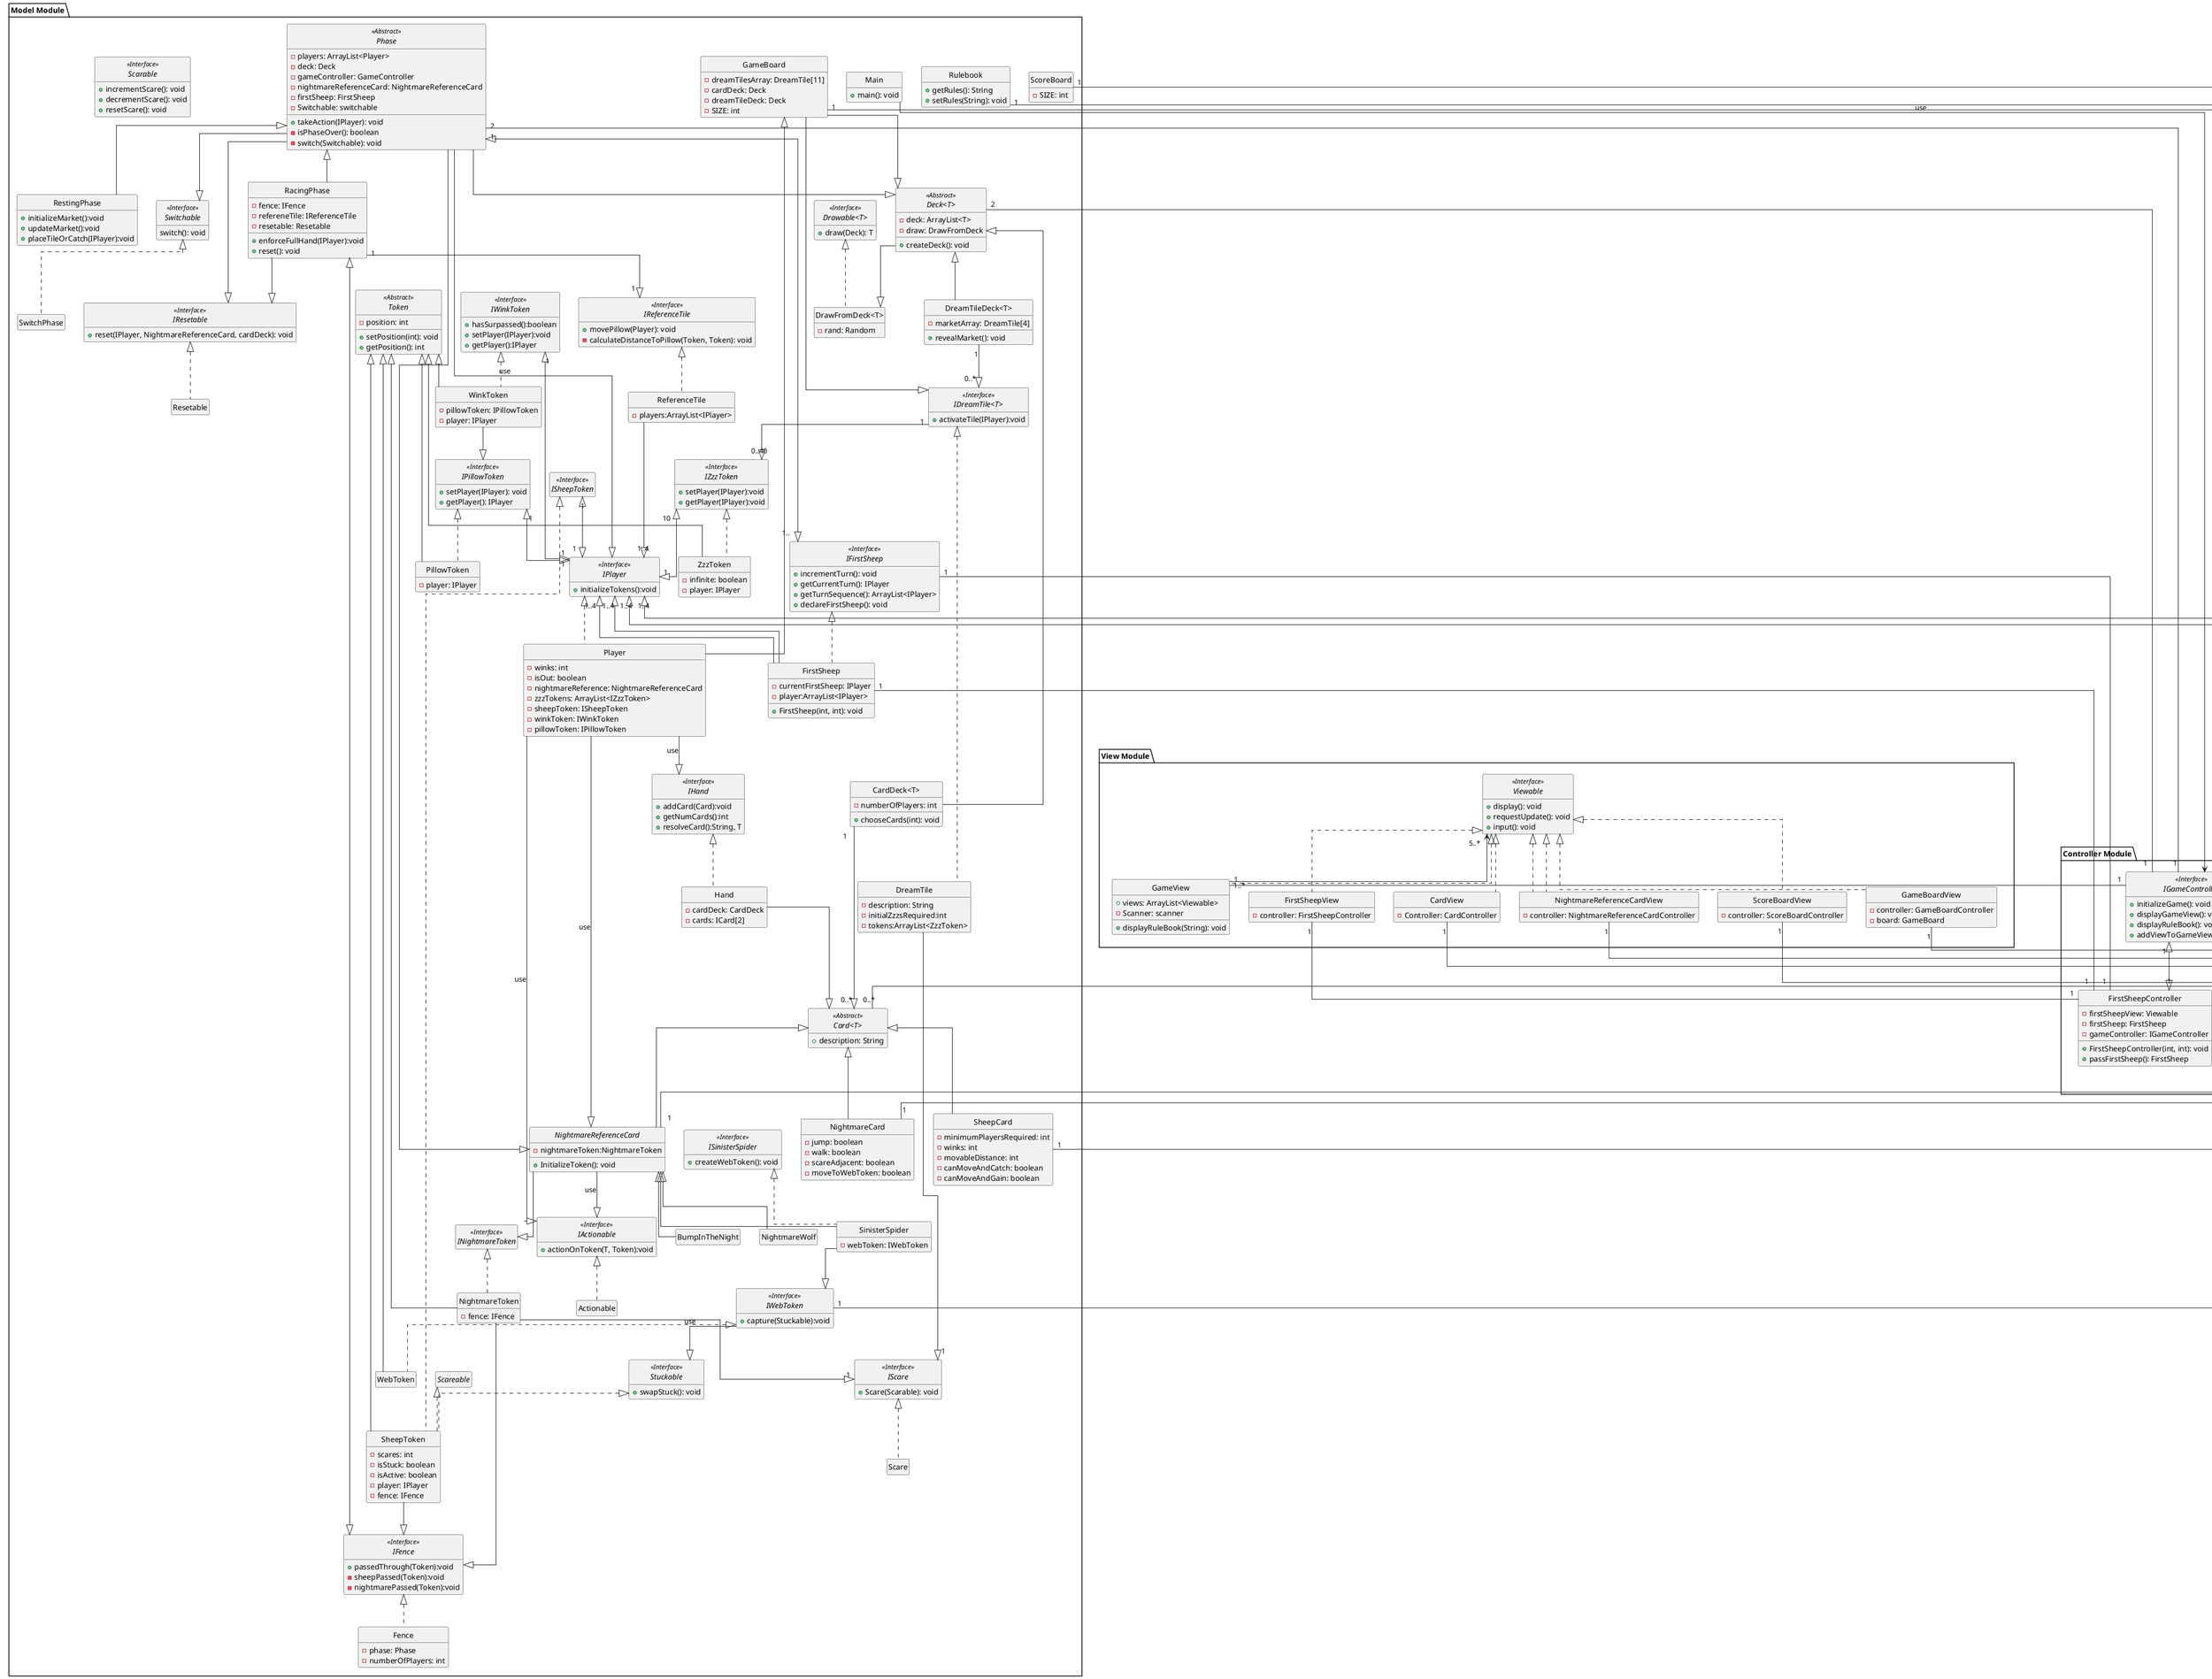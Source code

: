 @startuml
'Configuration'

skinparam style strictuml
skinparam genericDisplay old
skinparam linetype polyline
skinparam linetype ortho
hide empty members



'View package'
package "View Module"  {
class GameBoardView {
    -controller: GameBoardController
    -board: GameBoard
}

interface Viewable<<Interface>> {
    + display(): void
    + requestUpdate(): void
    + input(): void
}

class NightmareReferenceCardView {
    -controller: NightmareReferenceCardController
}

class CardView {
    - Controller: CardController
}
class ScoreBoardView {
    -controller: ScoreBoardController
}
class FirstSheepView {
    -controller: FirstSheepController
}

class GameView{
    + views: ArrayList<Viewable>
    - Scanner: scanner
    + displayRuleBook(String): void
}

class NightmareReferenceCardView implements Viewable
class GameView implements Viewable
class CardView implements Viewable
class GameBoardView implements Viewable
class ScoreBoardView implements Viewable
class NightmareReferenceCardView implements Viewable
class FirstSheepView implements Viewable
}


'Controller package'
package "Controller Module"  {
class GameBoardController {
  -gameBoardView: Viewable
  -board: GameBoard
  -gameController: IGameController
}

class ScoreBoardController {
    -scoreBoardView Viewable
    -board: ScoreBoard
    -gameController: IGameController
    -referenceTile: ReferenceTile
    + passReferenceTile(): ReferenceTile
}

class CardController {
    -cardView: Viewable
    -card: Card
    -gameController: IGameController
}

class NightmareReferenceCardController {
    -referenceCard: NightmareReferenceCard
    -nightmarReferenceCardView: Viewable
    -gameController: IGameController
    + passNightmareReferenceCard(): NightmareReferenceCard
}

class GameController implements IGameController{
    - gameView: Viewable
    - rulebook: Rulebook
    - phase: Phase[2]
    - deck: Deck[2]
    - controllers: ArrayList<Object>
    - generateControllers(): void
    - generateRestOfModel(): void
    + passRuleBook(): String

}
'IPlayer is created by First Sheep. Phase knows IFirstSheep (and is created by IFirstSheep), and Phase knows NightmareReferenceCard'
'Possibilities: Player shows "you are out", Phase shows current phase, Deck shows Deck, and Rulebook just shows the rule'

'TODO: passFirstSheep breaks MVC. Find an alternative path. The way this works is it passes the First Sheep during creation of this controller back to GameController'
'TODO: Figure out how NightmareReferenceCard will pass to GameController -- we can do it the same way as FirstSheep. We just need to pass it to Phase'
class FirstSheepController {
    - firstSheepView: Viewable
    - firstSheep: FirstSheep
    - gameController: IGameController
    + FirstSheepController(int, int): void
    + passFirstSheep(): FirstSheep
}

interface IGameController<<Interface>>{
    + initializeGame(): void
    + displayGameView(): void
    + displayRuleBook(): void
    + addViewToGameView(View): void
}

}



package "Model Module"{
GameBoard "1"-"1" GameBoardController

class GameBoard {
  -dreamTilesArray: DreamTile[11]
  -cardDeck: Deck
  -dreamTileDeck: Deck
  -SIZE: int
}


class ScoreBoard {
  -SIZE: int
}



abstract class Deck<T><<Abstract>> {
  - deck: ArrayList<T>
  - draw: DrawFromDeck
  + createDeck(): void
}

interface Drawable<T><<Interface>>{
    + draw(Deck): T
}

class DrawFromDeck<T> implements Drawable{
    - rand: Random
}

class CardDeck<T> {
  -numberOfPlayers: int
  +chooseCards(int): void
}

class DreamTileDeck<T> {
  +revealMarket(): void
  -marketArray: DreamTile[4]
}

class CardDeck extends Deck
class DreamTileDeck extends Deck

abstract class Card<T><<Abstract>>  {
  + description: String
}


class SheepCard {
  - minimumPlayersRequired: int
  - winks: int
  - movableDistance: int
  - canMoveAndCatch: boolean
  - canMoveAndGain: boolean
}

class NightmareCard {
  -jump: boolean
  -walk: boolean
  -scareAdjacent: boolean
  -moveToWebToken: boolean
}

class SheepCard extends Card
class NightmareCard extends Card
class NightmareReferenceCard extends Card


abstract class NightmareReferenceCard {
    -nightmareToken:NightmareToken
    + InitializeToken(): void

}


class NightmareWolf {

}
interface ISinisterSpider<<Interface>> {
    + createWebToken(): void
}
class SinisterSpider implements ISinisterSpider {
    - webToken: IWebToken
}

class BumpInTheNight {

}
class NightmareWolf extends NightmareReferenceCard
class SinisterSpider extends NightmareReferenceCard
class BumpInTheNight extends NightmareReferenceCard


interface IDreamTile<T><<Interface>> {
    +activateTile(IPlayer):void
}

class DreamTile implements IDreamTile{
    - description: String
    - initialZzzsRequired:int
    -tokens:ArrayList<ZzzToken>
}


abstract class Token<<Abstract>>  {
  - position: int
  + setPosition(int): void
  + getPosition(): int
}

interface IZzzToken<<Interface>> {
    +setPlayer(IPlayer):void
    +getPlayer(IPlayer):void
}

class ZzzToken implements IZzzToken {
  -infinite: boolean
  -player: IPlayer
}

interface ISheepToken <<Interface>> {
}

class SheepToken extends Token implements ISheepToken, Scareable, Stuckable {
    -scares: int
    -isStuck: boolean
    -isActive: boolean
    -player: IPlayer
    -fence: IFence
}

interface INightmareToken <<Interface>>{
}

class NightmareToken implements INightmareToken{
    -fence: IFence
}

interface IPillowToken <<Interface>> {
    + setPlayer(IPlayer): void
    + getPlayer(): IPlayer
}

class PillowToken implements IPillowToken{
    - player: IPlayer
}

interface IWinkToken <<Interface>> {
    +hasSurpassed():boolean
    +setPlayer(IPlayer):void
    +getPlayer():IPlayer
}

class WinkToken  implements IWinkToken{
    -pillowToken: IPillowToken
    -player: IPlayer
}

interface IWebToken <<Interface>> {
    +capture(Stuckable):void
}

class WebToken implements IWebToken{
}

class ZzzToken extends Token
class PillowToken extends Token
class NightmareToken extends Token
class WinkToken extends Token
class WebToken extends Token




interface Scarable <<Interface>> {
    +incrementScare(): void
    +decrementScare(): void
    +resetScare(): void
}

interface IScare <<Interface>>{
    +Scare(Scarable): void
}

class Scare implements IScare{
}

interface Stuckable <<Interface>>{
    +swapStuck(): void
}


interface IPlayer<<Interface>> {
    +initializeTokens():void
}

class Player implements IPlayer {
    - winks: int
    - isOut: boolean
    - nightmareReference: NightmareReferenceCard
    - zzzTokens: ArrayList<IZzzToken>
    - sheepToken: ISheepToken
    - winkToken: IWinkToken
    - pillowToken: IPillowToken
}


interface IActionable <<Interface>> {
    +actionOnToken(T, Token):void
}
class Actionable  implements IActionable{

}



interface IHand<<Interface>> {
    +addCard(Card):void
    +getNumCards():int
    +resolveCard():String, T
}

class Hand implements IHand {
    -cardDeck: CardDeck
    -cards: ICard[2]
}



interface IFirstSheep<<Interface>> {
  + incrementTurn(): void
  + getCurrentTurn(): IPlayer
  + getTurnSequence(): ArrayList<IPlayer>
  + declareFirstSheep(): void
}


class FirstSheep implements IFirstSheep {
    -currentFirstSheep: IPlayer
    -player:ArrayList<IPlayer>
    + FirstSheep(int, int): void
}
'NOTE: Number of players is passed to FirstSheep(int, int) with second int being the number of hours slept last night'



abstract class Phase<<Abstract>> {
  - players: ArrayList<Player>
  - deck: Deck
  - gameController: GameController
  - nightmareReferenceCard: NightmareReferenceCard
  - firstSheep: FirstSheep
  - Switchable: switchable
  + takeAction(IPlayer): void
  - isPhaseOver(): boolean
  - switch(Switchable): void
}
'Everytime right after takeAction is performed, call firstSheep's incrementTurn. SIDE CASE to figure out: Double Dutch'
'In order to figure out isOut, we can have a iteration that occurs every time takeAction(IPlayer) is executed (as a block of code after that) which adds the values of the player's IsOut, if they are equal to the size of the array of Players, then every player is out.'

interface Switchable<<Interface>> {
    switch(): void
}

class SwitchPhase implements Switchable{

}

class RacingPhase extends Phase{
    -fence: IFence
    -refereneTile: IReferenceTile
    -resetable: Resetable
    + enforceFullHand(IPlayer):void
    + reset(): void
}

class RestingPhase extends Phase {
    +initializeMarket():void
    +updateMarket():void
    +placeTileOrCatch(IPlayer):void
}




interface IResetable<<Interface>> {
    +reset(IPlayer, NightmareReferenceCard, cardDeck): void
}

class Resetable implements IResetable {

}


class Main{
    + main(): void
}





class Rulebook {
    + getRules(): String
    + setRules(String): void
}





interface IFence<<Interface>> {
    + passedThrough(Token):void
    - sheepPassed(Token):void
    - nightmarePassed(Token):void
}

class Fence implements IFence {
    -phase: Phase
    -numberOfPlayers: int
}


interface IReferenceTile<<Interface>> {
    + movePillow(Player): void
    - calculateDistanceToPillow(Token, Token): void
}

class ReferenceTile implements IReferenceTile {
    -players:ArrayList<IPlayer>
}



"View Module" -[hidden]- "Controller Module"
GameBoardView "1"-"1" GameBoardController

ScoreBoard "1"-"1" ScoreBoardController
ScoreBoardView "1"-"1" ScoreBoardController


CardView "1"-"1" CardController

CardController "1"-"0..* " Card


SheepCard "1"-"1" CardController
NightmareCard "1"-"1" CardController

NightmareReferenceCard "1" - "1" NightmareReferenceCardController
NightmareReferenceCardView "1" - "1" NightmareReferenceCardController


NightmareReferenceCard --|> INightmareToken


Player --|> IActionable: use
NightmareReferenceCard --|> IActionable:use

Hand --|> Card


FirstSheep "1" - "1" FirstSheepController
FirstSheepView "1" - "1" FirstSheepController

Phase "1.."<|--|>"1.." IFirstSheep
RacingPhase <|--|> IFence
RacingPhase "1"--|>"1" IReferenceTile
RacingPhase --|> IResetable

Main -> IGameController: use
GameView "1..* " --> "5..* " Viewable
GameView "1"-"1" IGameController
Rulebook "1" - "1" IGameController
Phase "2"-"1" IGameController
Deck "2"-"1" IGameController

Phase --|> IPlayer: use

IPlayer "1..4"<|-- FirstSheep
IFirstSheep "1"-"1" FirstSheepController
NightmareReferenceCardController "1"-"1" GameBoardController
NightmareReferenceCardController "1"-"1" IWebToken
Player --|> NightmareReferenceCard: use
GameBoardController "1"--|>"1..4" IPlayer
ScoreBoardController "1"--|>"1..4" IPlayer
IWinkToken "1"<|--|>"1" IPlayer
FirstSheep --|>"1..4" IPlayer
ISheepToken "1"<|--|>"1" IPlayer
IPillowToken "1"<|--|>"1" IPlayer
IZzzToken "10" <|--|> "1"IPlayer
ReferenceTile --|>"1..4" IPlayer
NightmareToken --|> IFence
WinkToken --|> IPillowToken
IDreamTile "1"--|>"0..40" IZzzToken
DreamTileDeck "1"--|>"0..* " IDreamTile
Phase --|> IResetable


Phase --|> NightmareReferenceCard
SinisterSpider --|> IWebToken
Phase --|> Deck
GameBoard --|> Deck

CardDeck "1"--|>"0..* " Card


Player --|> GameBoard
GameBoard --|> IDreamTile
IWebToken --|> Stuckable:use
SheepToken --|> IFence

NightmareToken --|>"1" IScare
DreamTile --|>"1" IScare

Player --|> IHand: use

Deck --|> DrawFromDeck


Phase --|> Switchable
IGameController "1"<|--|>"1" GameBoardController
IGameController "1"<|--|>"1" ScoreBoardController
IGameController "1"<|--|>"1" FirstSheepController
IGameController "1"<|--|>"1" NightmareReferenceCardController
IGameController "1"<|--|>"1" CardController






}



@enduml

